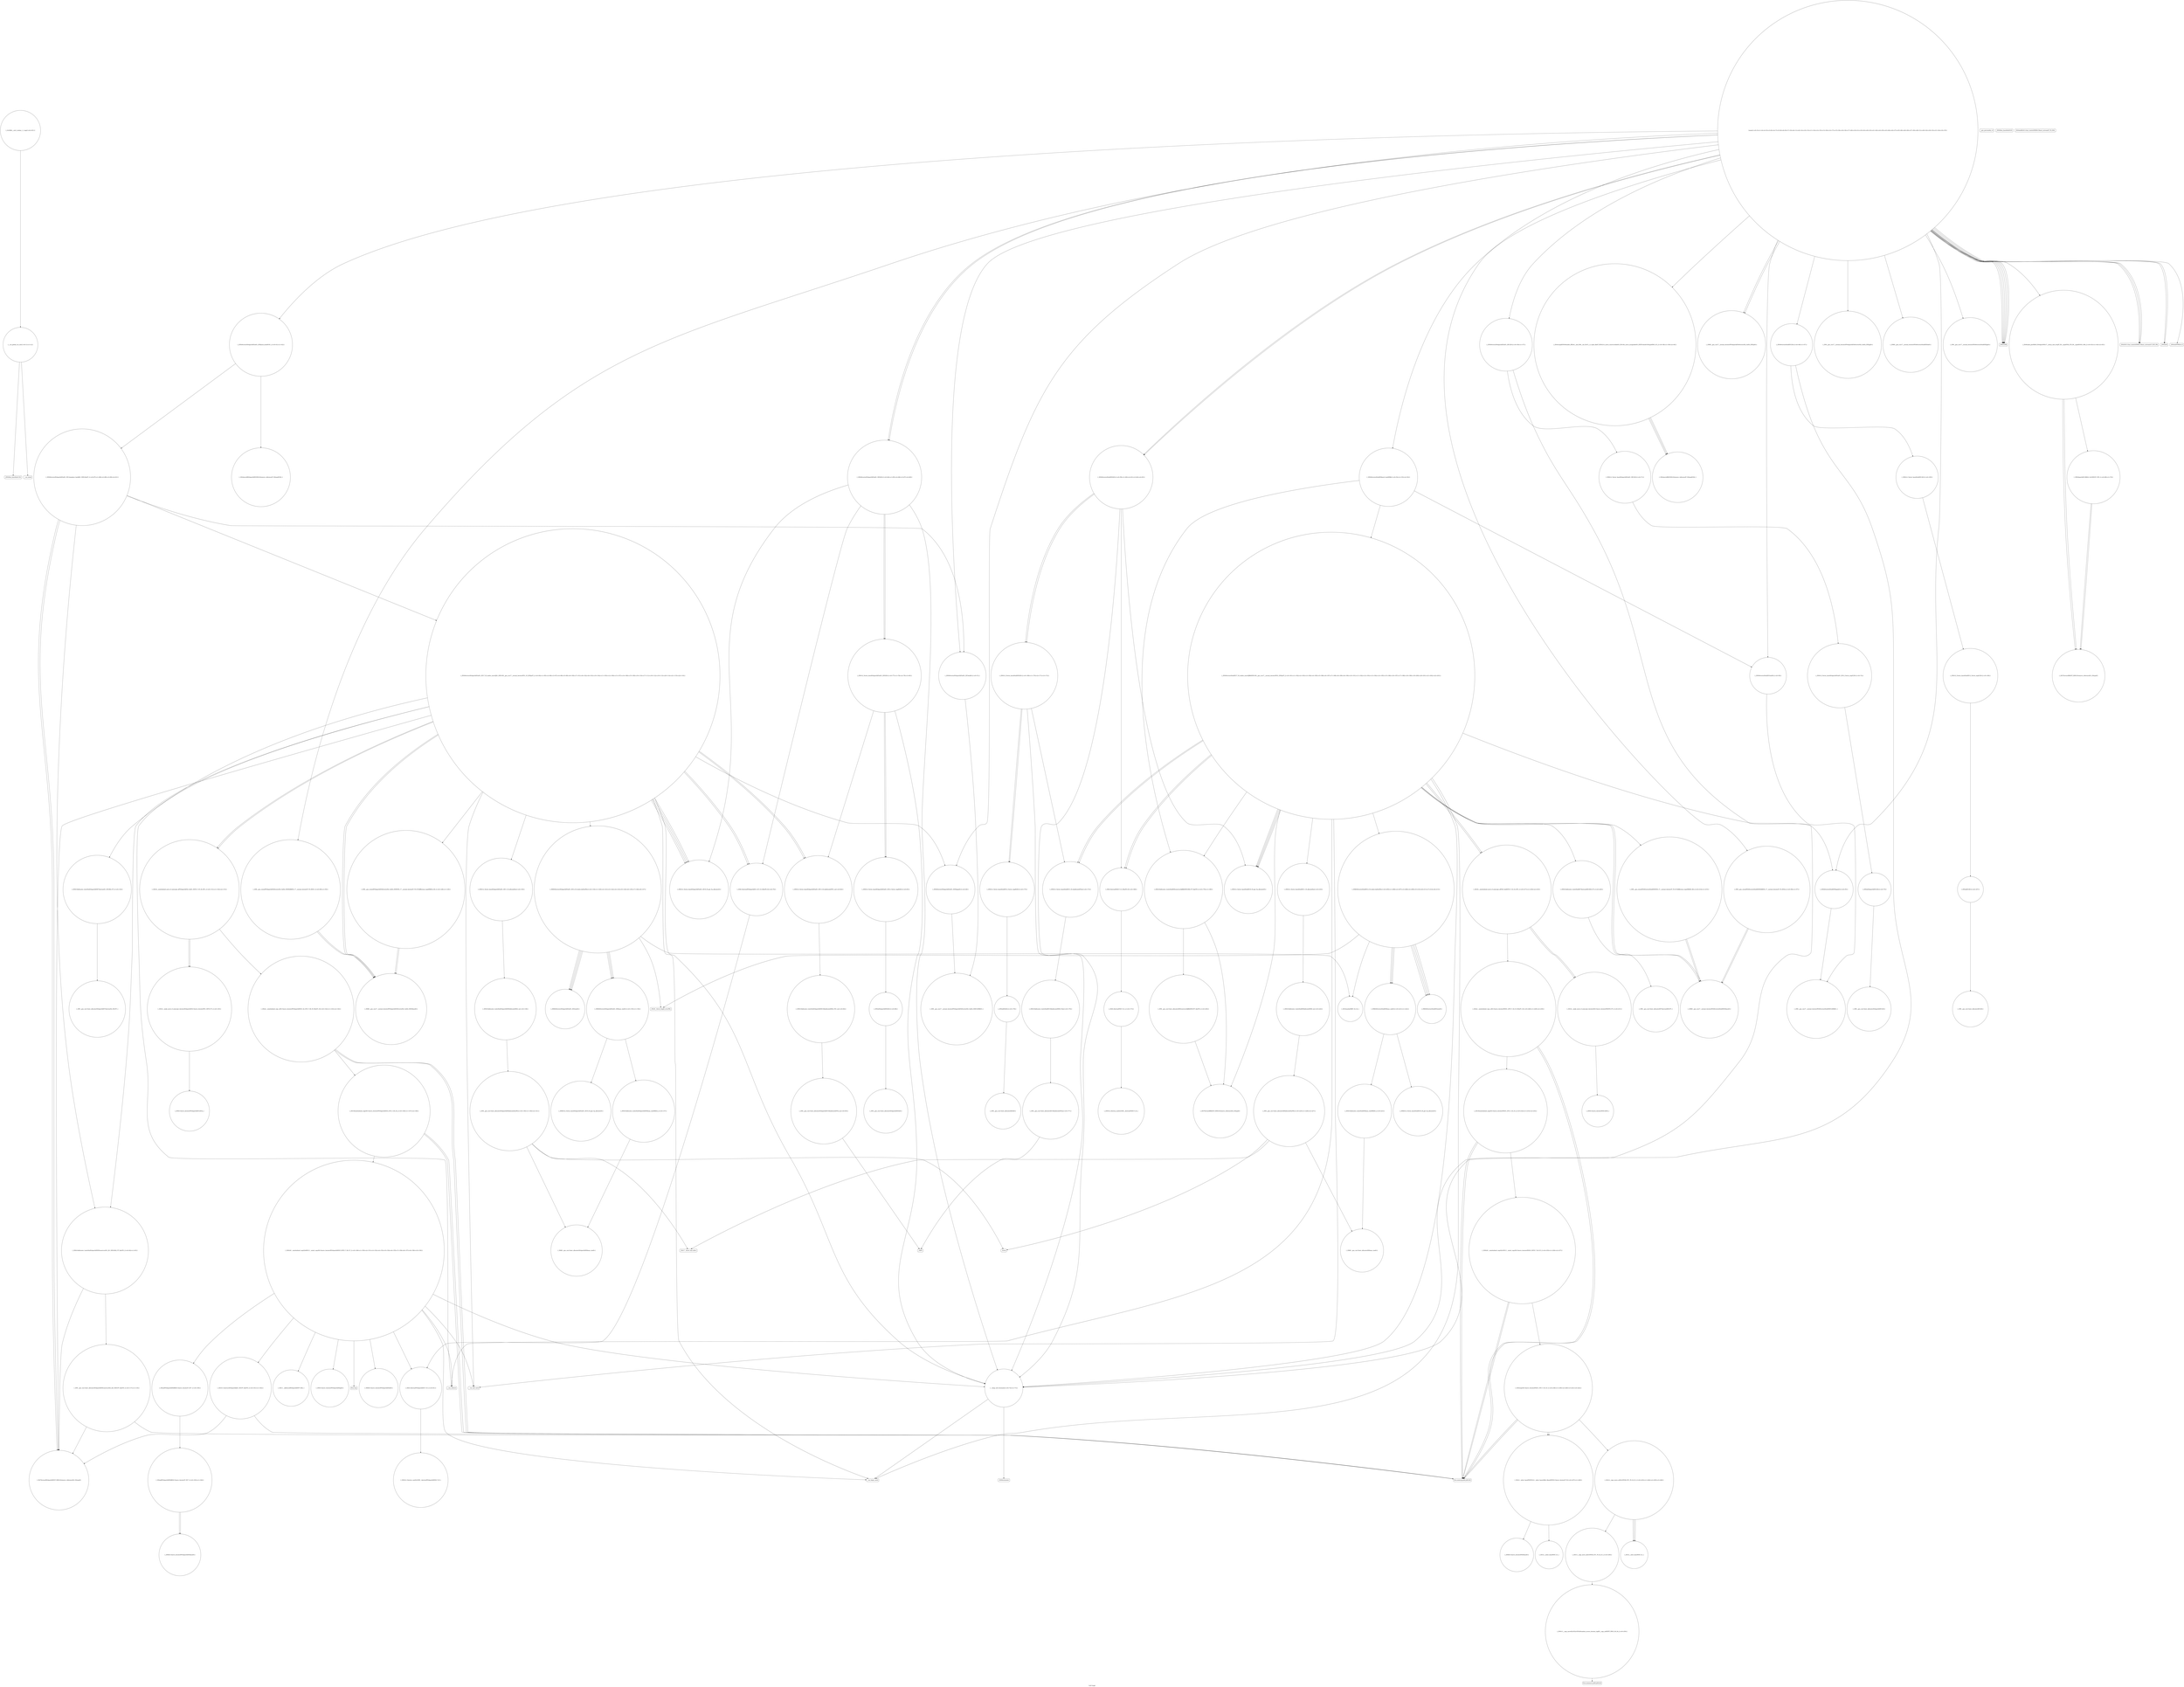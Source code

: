 digraph "Call Graph" {
	label="Call Graph";

	Node0x556dd7658fc0 [shape=record,shape=circle,label="{__cxx_global_var_init|{<s0>1|<s1>2}}"];
	Node0x556dd7658fc0:s0 -> Node0x556dd7659040[color=black];
	Node0x556dd7658fc0:s1 -> Node0x556dd790daa0[color=black];
	Node0x556dd7911640 [shape=record,shape=circle,label="{_ZN9__gnu_cxx13new_allocatorISt4pairIiiEE7destroyIS2_EEvPT_}"];
	Node0x556dd790dca0 [shape=record,shape=Mrecord,label="{__gxx_personality_v0}"];
	Node0x556dd790f1a0 [shape=record,shape=circle,label="{_ZNSt12_Vector_baseIiSaIiEED2Ev|{<s0>169|<s1>170|<s2>171|<s3>172}}"];
	Node0x556dd790f1a0:s0 -> Node0x556dd790f320[color=black];
	Node0x556dd790f1a0:s1 -> Node0x556dd790f3a0[color=black];
	Node0x556dd790f1a0:s2 -> Node0x556dd790f3a0[color=black];
	Node0x556dd790f1a0:s3 -> Node0x556dd790e920[color=black];
	Node0x556dd790e020 [shape=record,shape=circle,label="{_ZNSt6vectorISt4pairIiiESaIS1_EE3endEv|{<s0>51}}"];
	Node0x556dd790e020:s0 -> Node0x556dd790f620[color=black];
	Node0x556dd790f520 [shape=record,shape=circle,label="{_ZNSaIiED2Ev|{<s0>178}}"];
	Node0x556dd790f520:s0 -> Node0x556dd790f5a0[color=black];
	Node0x556dd790e3a0 [shape=record,shape=circle,label="{_ZN9__gnu_cxxneIPiSt6vectorIiSaIiEEEEbRKNS_17__normal_iteratorIT_T0_EESA_|{<s0>56|<s1>57}}"];
	Node0x556dd790e3a0:s0 -> Node0x556dd790faa0[color=black];
	Node0x556dd790e3a0:s1 -> Node0x556dd790faa0[color=black];
	Node0x556dd790f8a0 [shape=record,shape=circle,label="{_ZNKSt6vectorIiSaIiEE12_M_check_lenEmPKc|{<s0>205|<s1>206|<s2>207|<s3>208|<s4>209|<s5>210|<s6>211|<s7>212|<s8>213}}"];
	Node0x556dd790f8a0:s0 -> Node0x556dd790fba0[color=black];
	Node0x556dd790f8a0:s1 -> Node0x556dd790fc20[color=black];
	Node0x556dd790f8a0:s2 -> Node0x556dd7910b40[color=black];
	Node0x556dd790f8a0:s3 -> Node0x556dd790fc20[color=black];
	Node0x556dd790f8a0:s4 -> Node0x556dd790fc20[color=black];
	Node0x556dd790f8a0:s5 -> Node0x556dd7910bc0[color=black];
	Node0x556dd790f8a0:s6 -> Node0x556dd790fc20[color=black];
	Node0x556dd790f8a0:s7 -> Node0x556dd790fba0[color=black];
	Node0x556dd790f8a0:s8 -> Node0x556dd790fba0[color=black];
	Node0x556dd790e720 [shape=record,shape=circle,label="{_ZNSt6vectorISt4pairIiiESaIS1_EED2Ev|{<s0>64|<s1>65|<s2>66|<s3>67|<s4>68}}"];
	Node0x556dd790e720:s0 -> Node0x556dd790eca0[color=black];
	Node0x556dd790e720:s1 -> Node0x556dd790ec20[color=black];
	Node0x556dd790e720:s2 -> Node0x556dd790ed20[color=black];
	Node0x556dd790e720:s3 -> Node0x556dd790ed20[color=black];
	Node0x556dd790e720:s4 -> Node0x556dd790e920[color=black];
	Node0x556dd790fc20 [shape=record,shape=circle,label="{_ZNKSt6vectorIiSaIiEE4sizeEv}"];
	Node0x556dd790eaa0 [shape=record,shape=circle,label="{_ZNSt12_Vector_baseISt4pairIiiESaIS1_EE12_Vector_implC2Ev|{<s0>74}}"];
	Node0x556dd790eaa0:s0 -> Node0x556dd790eb20[color=black];
	Node0x556dd790ffa0 [shape=record,shape=circle,label="{_ZSt32__make_move_if_noexcept_iteratorIiSt13move_iteratorIPiEET0_PT_|{<s0>231}}"];
	Node0x556dd790ffa0:s0 -> Node0x556dd7913de0[color=black];
	Node0x556dd790ee20 [shape=record,shape=circle,label="{_ZNSt12_Destroy_auxILb1EE9__destroyIPSt4pairIiiEEEvT_S5_}"];
	Node0x556dd7913b60 [shape=record,shape=circle,label="{_ZSt12__niter_baseIPiET_S1_}"];
	Node0x556dd79101c0 [shape=record,shape=circle,label="{_ZN9__gnu_cxx13new_allocatorISt4pairIiiEED2Ev}"];
	Node0x556dd7913ee0 [shape=record,shape=circle,label="{_ZN9__gnu_cxx17__normal_iteratorIPiSt6vectorIiSaIiEEEC2ERKS1_}"];
	Node0x556dd7910540 [shape=record,shape=circle,label="{_ZN9__gnu_cxx13new_allocatorISt4pairIiiEE9constructIS2_JS2_EEEvPT_DpOT0_|{<s0>117|<s1>118}}"];
	Node0x556dd7910540:s0 -> Node0x556dd7910440[color=black];
	Node0x556dd7910540:s1 -> Node0x556dd79105c0[color=black];
	Node0x556dd79108c0 [shape=record,shape=circle,label="{_ZNSt16allocator_traitsISaISt4pairIiiEEE7destroyIS1_EEvRS2_PT_|{<s0>134}}"];
	Node0x556dd79108c0:s0 -> Node0x556dd7911640[color=black];
	Node0x556dd7910c40 [shape=record,shape=circle,label="{_ZNSt16allocator_traitsISaISt4pairIiiEEE8max_sizeERKS2_|{<s0>137}}"];
	Node0x556dd7910c40:s0 -> Node0x556dd7910d40[color=black];
	Node0x556dd7910fc0 [shape=record,shape=circle,label="{_ZSt22__uninitialized_copy_aISt13move_iteratorIPSt4pairIiiEES3_S2_ET0_T_S6_S5_RSaIT1_E|{<s0>142|<s1>143|<s2>144}}"];
	Node0x556dd7910fc0:s0 -> Node0x556dd79105c0[color=black];
	Node0x556dd7910fc0:s1 -> Node0x556dd79105c0[color=black];
	Node0x556dd7910fc0:s2 -> Node0x556dd79110c0[color=black];
	Node0x556dd7911340 [shape=record,shape=circle,label="{_ZNKSt13move_iteratorIPSt4pairIiiEEdeEv}"];
	Node0x556dd7659040 [shape=record,shape=Mrecord,label="{_ZNSt8ios_base4InitC1Ev}"];
	Node0x556dd79116c0 [shape=record,shape=circle,label="{_ZNSt12_Vector_baseIiSaIiEEC2Ev|{<s0>165}}"];
	Node0x556dd79116c0:s0 -> Node0x556dd7911740[color=black];
	Node0x556dd790dd20 [shape=record,shape=circle,label="{_ZSt4swapIiENSt9enable_ifIXsr6__and_ISt6__not_ISt15__is_tuple_likeIT_EESt21is_move_constructibleIS3_ESt18is_move_assignableIS3_EEE5valueEvE4typeERS3_SC_|{<s0>38|<s1>39|<s2>40}}"];
	Node0x556dd790dd20:s0 -> Node0x556dd7910240[color=black];
	Node0x556dd790dd20:s1 -> Node0x556dd7910240[color=black];
	Node0x556dd790dd20:s2 -> Node0x556dd7910240[color=black];
	Node0x556dd790f220 [shape=record,shape=circle,label="{_ZSt8_DestroyIPiEvT_S1_|{<s0>173}}"];
	Node0x556dd790f220:s0 -> Node0x556dd790f2a0[color=black];
	Node0x556dd790e0a0 [shape=record,shape=circle,label="{_ZNK9__gnu_cxx17__normal_iteratorIPSt4pairIiiESt6vectorIS2_SaIS2_EEEptEv}"];
	Node0x556dd790f5a0 [shape=record,shape=circle,label="{_ZN9__gnu_cxx13new_allocatorIiED2Ev}"];
	Node0x556dd790e420 [shape=record,shape=circle,label="{_ZNSt6vectorIiSaIiEE3endEv|{<s0>58}}"];
	Node0x556dd790e420:s0 -> Node0x556dd7913ee0[color=black];
	Node0x556dd790f920 [shape=record,shape=circle,label="{_ZN9__gnu_cxxmiIPiSt6vectorIiSaIiEEEENS_17__normal_iteratorIT_T0_E15difference_typeERKS8_SB_|{<s0>214|<s1>215}}"];
	Node0x556dd790f920:s0 -> Node0x556dd790faa0[color=black];
	Node0x556dd790f920:s1 -> Node0x556dd790faa0[color=black];
	Node0x556dd790e7a0 [shape=record,shape=circle,label="{_ZSt7forwardIRiEOT_RNSt16remove_referenceIS1_E4typeE}"];
	Node0x556dd790fca0 [shape=record,shape=circle,label="{_ZNSt16allocator_traitsISaIiEE8max_sizeERKS0_|{<s0>223}}"];
	Node0x556dd790fca0:s0 -> Node0x556dd790fda0[color=black];
	Node0x556dd790eb20 [shape=record,shape=circle,label="{_ZNSaISt4pairIiiEEC2Ev|{<s0>75}}"];
	Node0x556dd790eb20:s0 -> Node0x556dd790eba0[color=black];
	Node0x556dd7910020 [shape=record,shape=circle,label="{_ZSt18uninitialized_copyISt13move_iteratorIPiES1_ET0_T_S4_S3_|{<s0>232|<s1>233|<s2>234}}"];
	Node0x556dd7910020:s0 -> Node0x556dd79105c0[color=black];
	Node0x556dd7910020:s1 -> Node0x556dd79105c0[color=black];
	Node0x556dd7910020:s2 -> Node0x556dd79100a0[color=black];
	Node0x556dd790eea0 [shape=record,shape=circle,label="{_ZNSt12_Vector_baseISt4pairIiiESaIS1_EE13_M_deallocateEPS1_m|{<s0>82}}"];
	Node0x556dd790eea0:s0 -> Node0x556dd790efa0[color=black];
	Node0x556dd7913be0 [shape=record,shape=circle,label="{_ZNSt11__copy_moveILb1ELb1ESt26random_access_iterator_tagE8__copy_mIiEEPT_PKS3_S6_S4_|{<s0>250}}"];
	Node0x556dd7913be0:s0 -> Node0x556dd7913c60[color=black];
	Node0x556dd7910240 [shape=record,shape=circle,label="{_ZSt4moveIRiEONSt16remove_referenceIT_E4typeEOS2_}"];
	Node0x556dd7913f60 [shape=record,shape=circle,label="{_GLOBAL__sub_I_iceboy_1_1.cpp|{<s0>251}}"];
	Node0x556dd7913f60:s0 -> Node0x556dd7658fc0[color=black];
	Node0x556dd79105c0 [shape=record,shape=Mrecord,label="{llvm.memcpy.p0i8.p0i8.i64}"];
	Node0x556dd7910940 [shape=record,shape=Mrecord,label="{__cxa_rethrow}"];
	Node0x556dd7910cc0 [shape=record,shape=circle,label="{_ZNKSt12_Vector_baseISt4pairIiiESaIS1_EE19_M_get_Tp_allocatorEv}"];
	Node0x556dd7911040 [shape=record,shape=circle,label="{_ZSt32__make_move_if_noexcept_iteratorISt4pairIiiESt13move_iteratorIPS1_EET0_PT_|{<s0>145}}"];
	Node0x556dd7911040:s0 -> Node0x556dd79115c0[color=black];
	Node0x556dd79113c0 [shape=record,shape=circle,label="{_ZNSt13move_iteratorIPSt4pairIiiEEppEv}"];
	Node0x556dd790da20 [shape=record,shape=Mrecord,label="{_ZNSt8ios_base4InitD1Ev}"];
	Node0x556dd7911740 [shape=record,shape=circle,label="{_ZNSt12_Vector_baseIiSaIiEE12_Vector_implC2Ev|{<s0>166}}"];
	Node0x556dd7911740:s0 -> Node0x556dd79117c0[color=black];
	Node0x556dd790dda0 [shape=record,shape=circle,label="{_ZNSt6vectorISt4pairIiiESaIS1_EE9push_backEOS1_|{<s0>41|<s1>42}}"];
	Node0x556dd790dda0:s0 -> Node0x556dd7910340[color=black];
	Node0x556dd790dda0:s1 -> Node0x556dd79102c0[color=black];
	Node0x556dd790f2a0 [shape=record,shape=circle,label="{_ZNSt12_Destroy_auxILb1EE9__destroyIPiEEvT_S3_}"];
	Node0x556dd790e120 [shape=record,shape=circle,label="{_ZN9__gnu_cxx17__normal_iteratorIPSt4pairIiiESt6vectorIS2_SaIS2_EEEppEv}"];
	Node0x556dd790f620 [shape=record,shape=circle,label="{_ZN9__gnu_cxx17__normal_iteratorIPSt4pairIiiESt6vectorIS2_SaIS2_EEEC2ERKS3_}"];
	Node0x556dd790e4a0 [shape=record,shape=circle,label="{_ZNK9__gnu_cxx17__normal_iteratorIPiSt6vectorIiSaIiEEEdeEv}"];
	Node0x556dd790f9a0 [shape=record,shape=circle,label="{_ZNSt12_Vector_baseIiSaIiEE11_M_allocateEm|{<s0>216}}"];
	Node0x556dd790f9a0:s0 -> Node0x556dd790fe20[color=black];
	Node0x556dd790e820 [shape=record,shape=circle,label="{_ZNSt4pairIiiEC2IRiS2_Lb1EEEOT_OT0_|{<s0>69|<s1>70}}"];
	Node0x556dd790e820:s0 -> Node0x556dd790e7a0[color=black];
	Node0x556dd790e820:s1 -> Node0x556dd790e7a0[color=black];
	Node0x556dd790fd20 [shape=record,shape=circle,label="{_ZNKSt12_Vector_baseIiSaIiEE19_M_get_Tp_allocatorEv}"];
	Node0x556dd790eba0 [shape=record,shape=circle,label="{_ZN9__gnu_cxx13new_allocatorISt4pairIiiEEC2Ev}"];
	Node0x556dd79100a0 [shape=record,shape=circle,label="{_ZNSt20__uninitialized_copyILb1EE13__uninit_copyISt13move_iteratorIPiES3_EET0_T_S6_S5_|{<s0>235|<s1>236|<s2>237}}"];
	Node0x556dd79100a0:s0 -> Node0x556dd79105c0[color=black];
	Node0x556dd79100a0:s1 -> Node0x556dd79105c0[color=black];
	Node0x556dd79100a0:s2 -> Node0x556dd7913960[color=black];
	Node0x556dd790ef20 [shape=record,shape=circle,label="{_ZNSt12_Vector_baseISt4pairIiiESaIS1_EE12_Vector_implD2Ev|{<s0>83}}"];
	Node0x556dd790ef20:s0 -> Node0x556dd7910140[color=black];
	Node0x556dd7913c60 [shape=record,shape=Mrecord,label="{llvm.memmove.p0i8.p0i8.i64}"];
	Node0x556dd79102c0 [shape=record,shape=circle,label="{_ZNSt6vectorISt4pairIiiESaIS1_EE12emplace_backIJS1_EEEvDpOT_|{<s0>87|<s1>88|<s2>89|<s3>90|<s4>91}}"];
	Node0x556dd79102c0:s0 -> Node0x556dd7910440[color=black];
	Node0x556dd79102c0:s1 -> Node0x556dd79103c0[color=black];
	Node0x556dd79102c0:s2 -> Node0x556dd790e020[color=black];
	Node0x556dd79102c0:s3 -> Node0x556dd7910440[color=black];
	Node0x556dd79102c0:s4 -> Node0x556dd79104c0[color=black];
	Node0x556dd7910640 [shape=record,shape=circle,label="{_ZNKSt6vectorISt4pairIiiESaIS1_EE12_M_check_lenEmPKc|{<s0>119|<s1>120|<s2>121|<s3>122|<s4>123|<s5>124|<s6>125|<s7>126|<s8>127}}"];
	Node0x556dd7910640:s0 -> Node0x556dd7910a40[color=black];
	Node0x556dd7910640:s1 -> Node0x556dd7910ac0[color=black];
	Node0x556dd7910640:s2 -> Node0x556dd7910b40[color=black];
	Node0x556dd7910640:s3 -> Node0x556dd7910ac0[color=black];
	Node0x556dd7910640:s4 -> Node0x556dd7910ac0[color=black];
	Node0x556dd7910640:s5 -> Node0x556dd7910bc0[color=black];
	Node0x556dd7910640:s6 -> Node0x556dd7910ac0[color=black];
	Node0x556dd7910640:s7 -> Node0x556dd7910a40[color=black];
	Node0x556dd7910640:s8 -> Node0x556dd7910a40[color=black];
	Node0x556dd79109c0 [shape=record,shape=Mrecord,label="{__cxa_end_catch}"];
	Node0x556dd7910d40 [shape=record,shape=circle,label="{_ZNK9__gnu_cxx13new_allocatorISt4pairIiiEE8max_sizeEv}"];
	Node0x556dd79110c0 [shape=record,shape=circle,label="{_ZSt18uninitialized_copyISt13move_iteratorIPSt4pairIiiEES3_ET0_T_S6_S5_|{<s0>146|<s1>147|<s2>148}}"];
	Node0x556dd79110c0:s0 -> Node0x556dd79105c0[color=black];
	Node0x556dd79110c0:s1 -> Node0x556dd79105c0[color=black];
	Node0x556dd79110c0:s2 -> Node0x556dd7911140[color=black];
	Node0x556dd7911440 [shape=record,shape=Mrecord,label="{llvm.trap}"];
	Node0x556dd790daa0 [shape=record,shape=Mrecord,label="{__cxa_atexit}"];
	Node0x556dd79117c0 [shape=record,shape=circle,label="{_ZNSaIiEC2Ev|{<s0>167}}"];
	Node0x556dd79117c0:s0 -> Node0x556dd7911840[color=black];
	Node0x556dd790de20 [shape=record,shape=circle,label="{_ZSt9make_pairIRiS0_ESt4pairINSt17__decay_and_stripIT_E6__typeENS2_IT0_E6__typeEEOS3_OS6_|{<s0>43|<s1>44|<s2>45}}"];
	Node0x556dd790de20:s0 -> Node0x556dd790e7a0[color=black];
	Node0x556dd790de20:s1 -> Node0x556dd790e7a0[color=black];
	Node0x556dd790de20:s2 -> Node0x556dd790e820[color=black];
	Node0x556dd790f320 [shape=record,shape=circle,label="{_ZNSt12_Vector_baseIiSaIiEE13_M_deallocateEPim|{<s0>174}}"];
	Node0x556dd790f320:s0 -> Node0x556dd790f420[color=black];
	Node0x556dd790e1a0 [shape=record,shape=circle,label="{_ZNSt6vectorIiSaIiEE9push_backERKi|{<s0>52|<s1>53|<s2>54}}"];
	Node0x556dd790e1a0:s0 -> Node0x556dd790f6a0[color=black];
	Node0x556dd790e1a0:s1 -> Node0x556dd790e420[color=black];
	Node0x556dd790e1a0:s2 -> Node0x556dd790f720[color=black];
	Node0x556dd790f6a0 [shape=record,shape=circle,label="{_ZNSt16allocator_traitsISaIiEE9constructIiJRKiEEEvRS0_PT_DpOT0_|{<s0>179|<s1>180}}"];
	Node0x556dd790f6a0:s0 -> Node0x556dd790f820[color=black];
	Node0x556dd790f6a0:s1 -> Node0x556dd790f7a0[color=black];
	Node0x556dd790e520 [shape=record,shape=circle,label="{_ZN9__gnu_cxx17__normal_iteratorIPiSt6vectorIiSaIiEEEppEv}"];
	Node0x556dd790fa20 [shape=record,shape=circle,label="{_ZSt34__uninitialized_move_if_noexcept_aIPiS0_SaIiEET0_T_S3_S2_RT1_|{<s0>217|<s1>218|<s2>219}}"];
	Node0x556dd790fa20:s0 -> Node0x556dd790ffa0[color=black];
	Node0x556dd790fa20:s1 -> Node0x556dd790ffa0[color=black];
	Node0x556dd790fa20:s2 -> Node0x556dd790ff20[color=black];
	Node0x556dd790e8a0 [shape=record,shape=circle,label="{_ZNSt12_Vector_baseISt4pairIiiESaIS1_EEC2Ev|{<s0>71}}"];
	Node0x556dd790e8a0:s0 -> Node0x556dd790eaa0[color=black];
	Node0x556dd790fda0 [shape=record,shape=circle,label="{_ZNK9__gnu_cxx13new_allocatorIiE8max_sizeEv}"];
	Node0x556dd790ec20 [shape=record,shape=circle,label="{_ZSt8_DestroyIPSt4pairIiiES1_EvT_S3_RSaIT0_E|{<s0>76}}"];
	Node0x556dd790ec20:s0 -> Node0x556dd790eda0[color=black];
	Node0x556dd7913960 [shape=record,shape=circle,label="{_ZSt4copyISt13move_iteratorIPiES1_ET0_T_S4_S3_|{<s0>238|<s1>239|<s2>240|<s3>241|<s4>242}}"];
	Node0x556dd7913960:s0 -> Node0x556dd79105c0[color=black];
	Node0x556dd7913960:s1 -> Node0x556dd7913a60[color=black];
	Node0x556dd7913960:s2 -> Node0x556dd79105c0[color=black];
	Node0x556dd7913960:s3 -> Node0x556dd7913a60[color=black];
	Node0x556dd7913960:s4 -> Node0x556dd79139e0[color=black];
	Node0x556dd790efa0 [shape=record,shape=circle,label="{_ZNSt16allocator_traitsISaISt4pairIiiEEE10deallocateERS2_PS1_m|{<s0>84}}"];
	Node0x556dd790efa0:s0 -> Node0x556dd790f020[color=black];
	Node0x556dd7913ce0 [shape=record,shape=circle,label="{_ZSt12__miter_baseIPiET_S1_}"];
	Node0x556dd7910340 [shape=record,shape=circle,label="{_ZSt4moveIRSt4pairIiiEEONSt16remove_referenceIT_E4typeEOS4_}"];
	Node0x556dd79106c0 [shape=record,shape=circle,label="{_ZN9__gnu_cxxmiIPSt4pairIiiESt6vectorIS2_SaIS2_EEEENS_17__normal_iteratorIT_T0_E15difference_typeERKSA_SD_|{<s0>128|<s1>129}}"];
	Node0x556dd79106c0:s0 -> Node0x556dd7910840[color=black];
	Node0x556dd79106c0:s1 -> Node0x556dd7910840[color=black];
	Node0x556dd7910a40 [shape=record,shape=circle,label="{_ZNKSt6vectorISt4pairIiiESaIS1_EE8max_sizeEv|{<s0>135|<s1>136}}"];
	Node0x556dd7910a40:s0 -> Node0x556dd7910cc0[color=black];
	Node0x556dd7910a40:s1 -> Node0x556dd7910c40[color=black];
	Node0x556dd7910dc0 [shape=record,shape=circle,label="{_ZNSt16allocator_traitsISaISt4pairIiiEEE8allocateERS2_m|{<s0>138}}"];
	Node0x556dd7910dc0:s0 -> Node0x556dd7910e40[color=black];
	Node0x556dd7911140 [shape=record,shape=circle,label="{_ZNSt20__uninitialized_copyILb0EE13__uninit_copyISt13move_iteratorIPSt4pairIiiEES5_EET0_T_S8_S7_|{<s0>149|<s1>150|<s2>151|<s3>152|<s4>153|<s5>154|<s6>155|<s7>156|<s8>157|<s9>158|<s10>159}}"];
	Node0x556dd7911140:s0 -> Node0x556dd79111c0[color=black];
	Node0x556dd7911140:s1 -> Node0x556dd79112c0[color=black];
	Node0x556dd7911140:s2 -> Node0x556dd7911340[color=black];
	Node0x556dd7911140:s3 -> Node0x556dd7911240[color=black];
	Node0x556dd7911140:s4 -> Node0x556dd79113c0[color=black];
	Node0x556dd7911140:s5 -> Node0x556dd790e9a0[color=black];
	Node0x556dd7911140:s6 -> Node0x556dd790eda0[color=black];
	Node0x556dd7911140:s7 -> Node0x556dd7910940[color=black];
	Node0x556dd7911140:s8 -> Node0x556dd79109c0[color=black];
	Node0x556dd7911140:s9 -> Node0x556dd7911440[color=black];
	Node0x556dd7911140:s10 -> Node0x556dd790e920[color=black];
	Node0x556dd79114c0 [shape=record,shape=circle,label="{_ZSteqIPSt4pairIiiEEbRKSt13move_iteratorIT_ES7_|{<s0>163|<s1>164}}"];
	Node0x556dd79114c0:s0 -> Node0x556dd7911540[color=black];
	Node0x556dd79114c0:s1 -> Node0x556dd7911540[color=black];
	Node0x556dd790db20 [shape=record,shape=circle,label="{main|{<s0>3|<s1>4|<s2>5|<s3>6|<s4>7|<s5>8|<s6>9|<s7>10|<s8>11|<s9>12|<s10>13|<s11>14|<s12>15|<s13>16|<s14>17|<s15>18|<s16>19|<s17>20|<s18>21|<s19>22|<s20>23|<s21>24|<s22>25|<s23>26|<s24>27|<s25>28|<s26>29|<s27>30|<s28>31|<s29>32|<s30>33|<s31>34|<s32>35}}"];
	Node0x556dd790db20:s0 -> Node0x556dd790dba0[color=black];
	Node0x556dd790db20:s1 -> Node0x556dd790dba0[color=black];
	Node0x556dd790db20:s2 -> Node0x556dd790dc20[color=black];
	Node0x556dd790db20:s3 -> Node0x556dd790dba0[color=black];
	Node0x556dd790db20:s4 -> Node0x556dd790dba0[color=black];
	Node0x556dd790db20:s5 -> Node0x556dd790dd20[color=black];
	Node0x556dd790db20:s6 -> Node0x556dd790de20[color=black];
	Node0x556dd790db20:s7 -> Node0x556dd790dda0[color=black];
	Node0x556dd790db20:s8 -> Node0x556dd790dba0[color=black];
	Node0x556dd790db20:s9 -> Node0x556dd790dea0[color=black];
	Node0x556dd790db20:s10 -> Node0x556dd790dba0[color=black];
	Node0x556dd790db20:s11 -> Node0x556dd790df20[color=black];
	Node0x556dd790db20:s12 -> Node0x556dd790e020[color=black];
	Node0x556dd790db20:s13 -> Node0x556dd790dfa0[color=black];
	Node0x556dd790db20:s14 -> Node0x556dd790e0a0[color=black];
	Node0x556dd790db20:s15 -> Node0x556dd790e0a0[color=black];
	Node0x556dd790db20:s16 -> Node0x556dd790e6a0[color=black];
	Node0x556dd790db20:s17 -> Node0x556dd790e120[color=black];
	Node0x556dd790db20:s18 -> Node0x556dd790e1a0[color=black];
	Node0x556dd790db20:s19 -> Node0x556dd790e220[color=black];
	Node0x556dd790db20:s20 -> Node0x556dd790e2a0[color=black];
	Node0x556dd790db20:s21 -> Node0x556dd790e220[color=black];
	Node0x556dd790db20:s22 -> Node0x556dd790e320[color=black];
	Node0x556dd790db20:s23 -> Node0x556dd790e420[color=black];
	Node0x556dd790db20:s24 -> Node0x556dd790e3a0[color=black];
	Node0x556dd790db20:s25 -> Node0x556dd790e220[color=black];
	Node0x556dd790db20:s26 -> Node0x556dd790e4a0[color=black];
	Node0x556dd790db20:s27 -> Node0x556dd790e2a0[color=black];
	Node0x556dd790db20:s28 -> Node0x556dd790e520[color=black];
	Node0x556dd790db20:s29 -> Node0x556dd790e5a0[color=black];
	Node0x556dd790db20:s30 -> Node0x556dd790e6a0[color=black];
	Node0x556dd790db20:s31 -> Node0x556dd790e720[color=black];
	Node0x556dd790db20:s32 -> Node0x556dd790e720[color=black];
	Node0x556dd7911840 [shape=record,shape=circle,label="{_ZN9__gnu_cxx13new_allocatorIiEC2Ev}"];
	Node0x556dd790dea0 [shape=record,shape=circle,label="{_ZNSt6vectorIiSaIiEEC2Ev|{<s0>46|<s1>47}}"];
	Node0x556dd790dea0:s0 -> Node0x556dd79116c0[color=black];
	Node0x556dd790dea0:s1 -> Node0x556dd790e920[color=black];
	Node0x556dd790f3a0 [shape=record,shape=circle,label="{_ZNSt12_Vector_baseIiSaIiEE12_Vector_implD2Ev|{<s0>175}}"];
	Node0x556dd790f3a0:s0 -> Node0x556dd790f520[color=black];
	Node0x556dd790e220 [shape=record,shape=Mrecord,label="{_ZStlsISt11char_traitsIcEERSt13basic_ostreamIcT_ES5_PKc}"];
	Node0x556dd790f720 [shape=record,shape=circle,label="{_ZNSt6vectorIiSaIiEE17_M_realloc_insertIJRKiEEEvN9__gnu_cxx17__normal_iteratorIPiS1_EEDpOT_|{<s0>181|<s1>182|<s2>183|<s3>184|<s4>185|<s5>186|<s6>187|<s7>188|<s8>189|<s9>190|<s10>191|<s11>192|<s12>193|<s13>194|<s14>195|<s15>196|<s16>197|<s17>198|<s18>199|<s19>200|<s20>201|<s21>202|<s22>203}}"];
	Node0x556dd790f720:s0 -> Node0x556dd790f8a0[color=black];
	Node0x556dd790f720:s1 -> Node0x556dd790e320[color=black];
	Node0x556dd790f720:s2 -> Node0x556dd790f920[color=black];
	Node0x556dd790f720:s3 -> Node0x556dd790f9a0[color=black];
	Node0x556dd790f720:s4 -> Node0x556dd790f820[color=black];
	Node0x556dd790f720:s5 -> Node0x556dd790f6a0[color=black];
	Node0x556dd790f720:s6 -> Node0x556dd790faa0[color=black];
	Node0x556dd790f720:s7 -> Node0x556dd790f120[color=black];
	Node0x556dd790f720:s8 -> Node0x556dd790fa20[color=black];
	Node0x556dd790f720:s9 -> Node0x556dd790faa0[color=black];
	Node0x556dd790f720:s10 -> Node0x556dd790f120[color=black];
	Node0x556dd790f720:s11 -> Node0x556dd790fa20[color=black];
	Node0x556dd790f720:s12 -> Node0x556dd790e9a0[color=black];
	Node0x556dd790f720:s13 -> Node0x556dd790fb20[color=black];
	Node0x556dd790f720:s14 -> Node0x556dd79109c0[color=black];
	Node0x556dd790f720:s15 -> Node0x556dd790f120[color=black];
	Node0x556dd790f720:s16 -> Node0x556dd79118c0[color=black];
	Node0x556dd790f720:s17 -> Node0x556dd790f320[color=black];
	Node0x556dd790f720:s18 -> Node0x556dd7910940[color=black];
	Node0x556dd790f720:s19 -> Node0x556dd790f120[color=black];
	Node0x556dd790f720:s20 -> Node0x556dd79118c0[color=black];
	Node0x556dd790f720:s21 -> Node0x556dd790f320[color=black];
	Node0x556dd790f720:s22 -> Node0x556dd790e920[color=black];
	Node0x556dd790e5a0 [shape=record,shape=Mrecord,label="{_ZNSolsEPFRSoS_E}"];
	Node0x556dd790faa0 [shape=record,shape=circle,label="{_ZNK9__gnu_cxx17__normal_iteratorIPiSt6vectorIiSaIiEEE4baseEv}"];
	Node0x556dd790e920 [shape=record,shape=circle,label="{__clang_call_terminate|{<s0>72|<s1>73}}"];
	Node0x556dd790e920:s0 -> Node0x556dd790e9a0[color=black];
	Node0x556dd790e920:s1 -> Node0x556dd790ea20[color=black];
	Node0x556dd790fe20 [shape=record,shape=circle,label="{_ZNSt16allocator_traitsISaIiEE8allocateERS0_m|{<s0>224}}"];
	Node0x556dd790fe20:s0 -> Node0x556dd790fea0[color=black];
	Node0x556dd790eca0 [shape=record,shape=circle,label="{_ZNSt12_Vector_baseISt4pairIiiESaIS1_EE19_M_get_Tp_allocatorEv}"];
	Node0x556dd79139e0 [shape=record,shape=circle,label="{_ZSt14__copy_move_a2ILb1EPiS0_ET1_T0_S2_S1_|{<s0>243|<s1>244|<s2>245|<s3>246}}"];
	Node0x556dd79139e0:s0 -> Node0x556dd7913b60[color=black];
	Node0x556dd79139e0:s1 -> Node0x556dd7913b60[color=black];
	Node0x556dd79139e0:s2 -> Node0x556dd7913b60[color=black];
	Node0x556dd79139e0:s3 -> Node0x556dd7913ae0[color=black];
	Node0x556dd790f020 [shape=record,shape=circle,label="{_ZN9__gnu_cxx13new_allocatorISt4pairIiiEE10deallocateEPS2_m|{<s0>85}}"];
	Node0x556dd790f020:s0 -> Node0x556dd790f0a0[color=black];
	Node0x556dd7913d60 [shape=record,shape=circle,label="{_ZNKSt13move_iteratorIPiE4baseEv}"];
	Node0x556dd79103c0 [shape=record,shape=circle,label="{_ZNSt16allocator_traitsISaISt4pairIiiEEE9constructIS1_JS1_EEEvRS2_PT_DpOT0_|{<s0>92|<s1>93}}"];
	Node0x556dd79103c0:s0 -> Node0x556dd7910440[color=black];
	Node0x556dd79103c0:s1 -> Node0x556dd7910540[color=black];
	Node0x556dd7910740 [shape=record,shape=circle,label="{_ZNSt12_Vector_baseISt4pairIiiESaIS1_EE11_M_allocateEm|{<s0>130}}"];
	Node0x556dd7910740:s0 -> Node0x556dd7910dc0[color=black];
	Node0x556dd7910ac0 [shape=record,shape=circle,label="{_ZNKSt6vectorISt4pairIiiESaIS1_EE4sizeEv}"];
	Node0x556dd7910e40 [shape=record,shape=circle,label="{_ZN9__gnu_cxx13new_allocatorISt4pairIiiEE8allocateEmPKv|{<s0>139|<s1>140|<s2>141}}"];
	Node0x556dd7910e40:s0 -> Node0x556dd7910d40[color=black];
	Node0x556dd7910e40:s1 -> Node0x556dd7910ec0[color=black];
	Node0x556dd7910e40:s2 -> Node0x556dd7910f40[color=black];
	Node0x556dd79111c0 [shape=record,shape=circle,label="{_ZStneIPSt4pairIiiEEbRKSt13move_iteratorIT_ES7_|{<s0>160}}"];
	Node0x556dd79111c0:s0 -> Node0x556dd79114c0[color=black];
	Node0x556dd7911540 [shape=record,shape=circle,label="{_ZNKSt13move_iteratorIPSt4pairIiiEE4baseEv}"];
	Node0x556dd790dba0 [shape=record,shape=Mrecord,label="{_ZNSirsERi}"];
	Node0x556dd79118c0 [shape=record,shape=circle,label="{_ZSt8_DestroyIPiiEvT_S1_RSaIT0_E|{<s0>168}}"];
	Node0x556dd79118c0:s0 -> Node0x556dd790f220[color=black];
	Node0x556dd790df20 [shape=record,shape=circle,label="{_ZNSt6vectorISt4pairIiiESaIS1_EE5beginEv|{<s0>48}}"];
	Node0x556dd790df20:s0 -> Node0x556dd790f620[color=black];
	Node0x556dd790f420 [shape=record,shape=circle,label="{_ZNSt16allocator_traitsISaIiEE10deallocateERS0_Pim|{<s0>176}}"];
	Node0x556dd790f420:s0 -> Node0x556dd790f4a0[color=black];
	Node0x556dd790e2a0 [shape=record,shape=Mrecord,label="{_ZNSolsEi}"];
	Node0x556dd790f7a0 [shape=record,shape=circle,label="{_ZN9__gnu_cxx13new_allocatorIiE9constructIiJRKiEEEvPT_DpOT0_|{<s0>204}}"];
	Node0x556dd790f7a0:s0 -> Node0x556dd790f820[color=black];
	Node0x556dd790e620 [shape=record,shape=Mrecord,label="{_ZSt4endlIcSt11char_traitsIcEERSt13basic_ostreamIT_T0_ES6_}"];
	Node0x556dd790fb20 [shape=record,shape=circle,label="{_ZNSt16allocator_traitsISaIiEE7destroyIiEEvRS0_PT_|{<s0>220}}"];
	Node0x556dd790fb20:s0 -> Node0x556dd7913e60[color=black];
	Node0x556dd790e9a0 [shape=record,shape=Mrecord,label="{__cxa_begin_catch}"];
	Node0x556dd790fea0 [shape=record,shape=circle,label="{_ZN9__gnu_cxx13new_allocatorIiE8allocateEmPKv|{<s0>225|<s1>226|<s2>227}}"];
	Node0x556dd790fea0:s0 -> Node0x556dd790fda0[color=black];
	Node0x556dd790fea0:s1 -> Node0x556dd7910ec0[color=black];
	Node0x556dd790fea0:s2 -> Node0x556dd7910f40[color=black];
	Node0x556dd790ed20 [shape=record,shape=circle,label="{_ZNSt12_Vector_baseISt4pairIiiESaIS1_EED2Ev|{<s0>77|<s1>78|<s2>79|<s3>80}}"];
	Node0x556dd790ed20:s0 -> Node0x556dd790eea0[color=black];
	Node0x556dd790ed20:s1 -> Node0x556dd790ef20[color=black];
	Node0x556dd790ed20:s2 -> Node0x556dd790ef20[color=black];
	Node0x556dd790ed20:s3 -> Node0x556dd790e920[color=black];
	Node0x556dd7913a60 [shape=record,shape=circle,label="{_ZSt12__miter_baseIPiEDTcl12__miter_basecldtfp_4baseEEESt13move_iteratorIT_E|{<s0>247|<s1>248}}"];
	Node0x556dd7913a60:s0 -> Node0x556dd7913d60[color=black];
	Node0x556dd7913a60:s1 -> Node0x556dd7913ce0[color=black];
	Node0x556dd790f0a0 [shape=record,shape=Mrecord,label="{_ZdlPv}"];
	Node0x556dd7913de0 [shape=record,shape=circle,label="{_ZNSt13move_iteratorIPiEC2ES0_}"];
	Node0x556dd7910440 [shape=record,shape=circle,label="{_ZSt7forwardISt4pairIiiEEOT_RNSt16remove_referenceIS2_E4typeE}"];
	Node0x556dd79107c0 [shape=record,shape=circle,label="{_ZSt34__uninitialized_move_if_noexcept_aIPSt4pairIiiES2_SaIS1_EET0_T_S5_S4_RT1_|{<s0>131|<s1>132|<s2>133}}"];
	Node0x556dd79107c0:s0 -> Node0x556dd7911040[color=black];
	Node0x556dd79107c0:s1 -> Node0x556dd7911040[color=black];
	Node0x556dd79107c0:s2 -> Node0x556dd7910fc0[color=black];
	Node0x556dd7910b40 [shape=record,shape=Mrecord,label="{_ZSt20__throw_length_errorPKc}"];
	Node0x556dd7910ec0 [shape=record,shape=Mrecord,label="{_ZSt17__throw_bad_allocv}"];
	Node0x556dd7911240 [shape=record,shape=circle,label="{_ZSt10_ConstructISt4pairIiiEJS1_EEvPT_DpOT0_|{<s0>161|<s1>162}}"];
	Node0x556dd7911240:s0 -> Node0x556dd7910440[color=black];
	Node0x556dd7911240:s1 -> Node0x556dd79105c0[color=black];
	Node0x556dd79115c0 [shape=record,shape=circle,label="{_ZNSt13move_iteratorIPSt4pairIiiEEC2ES2_}"];
	Node0x556dd790dc20 [shape=record,shape=circle,label="{_ZNSt6vectorISt4pairIiiESaIS1_EEC2Ev|{<s0>36|<s1>37}}"];
	Node0x556dd790dc20:s0 -> Node0x556dd790e8a0[color=black];
	Node0x556dd790dc20:s1 -> Node0x556dd790e920[color=black];
	Node0x556dd790f120 [shape=record,shape=circle,label="{_ZNSt12_Vector_baseIiSaIiEE19_M_get_Tp_allocatorEv}"];
	Node0x556dd790dfa0 [shape=record,shape=circle,label="{_ZN9__gnu_cxxneIPSt4pairIiiESt6vectorIS2_SaIS2_EEEEbRKNS_17__normal_iteratorIT_T0_EESC_|{<s0>49|<s1>50}}"];
	Node0x556dd790dfa0:s0 -> Node0x556dd7910840[color=black];
	Node0x556dd790dfa0:s1 -> Node0x556dd7910840[color=black];
	Node0x556dd790f4a0 [shape=record,shape=circle,label="{_ZN9__gnu_cxx13new_allocatorIiE10deallocateEPim|{<s0>177}}"];
	Node0x556dd790f4a0:s0 -> Node0x556dd790f0a0[color=black];
	Node0x556dd790e320 [shape=record,shape=circle,label="{_ZNSt6vectorIiSaIiEE5beginEv|{<s0>55}}"];
	Node0x556dd790e320:s0 -> Node0x556dd7913ee0[color=black];
	Node0x556dd790f820 [shape=record,shape=circle,label="{_ZSt7forwardIRKiEOT_RNSt16remove_referenceIS2_E4typeE}"];
	Node0x556dd790e6a0 [shape=record,shape=circle,label="{_ZNSt6vectorIiSaIiEED2Ev|{<s0>59|<s1>60|<s2>61|<s3>62|<s4>63}}"];
	Node0x556dd790e6a0:s0 -> Node0x556dd790f120[color=black];
	Node0x556dd790e6a0:s1 -> Node0x556dd79118c0[color=black];
	Node0x556dd790e6a0:s2 -> Node0x556dd790f1a0[color=black];
	Node0x556dd790e6a0:s3 -> Node0x556dd790f1a0[color=black];
	Node0x556dd790e6a0:s4 -> Node0x556dd790e920[color=black];
	Node0x556dd790fba0 [shape=record,shape=circle,label="{_ZNKSt6vectorIiSaIiEE8max_sizeEv|{<s0>221|<s1>222}}"];
	Node0x556dd790fba0:s0 -> Node0x556dd790fd20[color=black];
	Node0x556dd790fba0:s1 -> Node0x556dd790fca0[color=black];
	Node0x556dd790ea20 [shape=record,shape=Mrecord,label="{_ZSt9terminatev}"];
	Node0x556dd790ff20 [shape=record,shape=circle,label="{_ZSt22__uninitialized_copy_aISt13move_iteratorIPiES1_iET0_T_S4_S3_RSaIT1_E|{<s0>228|<s1>229|<s2>230}}"];
	Node0x556dd790ff20:s0 -> Node0x556dd79105c0[color=black];
	Node0x556dd790ff20:s1 -> Node0x556dd79105c0[color=black];
	Node0x556dd790ff20:s2 -> Node0x556dd7910020[color=black];
	Node0x556dd790eda0 [shape=record,shape=circle,label="{_ZSt8_DestroyIPSt4pairIiiEEvT_S3_|{<s0>81}}"];
	Node0x556dd790eda0:s0 -> Node0x556dd790ee20[color=black];
	Node0x556dd7913ae0 [shape=record,shape=circle,label="{_ZSt13__copy_move_aILb1EPiS0_ET1_T0_S2_S1_|{<s0>249}}"];
	Node0x556dd7913ae0:s0 -> Node0x556dd7913be0[color=black];
	Node0x556dd7910140 [shape=record,shape=circle,label="{_ZNSaISt4pairIiiEED2Ev|{<s0>86}}"];
	Node0x556dd7910140:s0 -> Node0x556dd79101c0[color=black];
	Node0x556dd7913e60 [shape=record,shape=circle,label="{_ZN9__gnu_cxx13new_allocatorIiE7destroyIiEEvPT_}"];
	Node0x556dd79104c0 [shape=record,shape=circle,label="{_ZNSt6vectorISt4pairIiiESaIS1_EE17_M_realloc_insertIJS1_EEEvN9__gnu_cxx17__normal_iteratorIPS1_S3_EEDpOT_|{<s0>94|<s1>95|<s2>96|<s3>97|<s4>98|<s5>99|<s6>100|<s7>101|<s8>102|<s9>103|<s10>104|<s11>105|<s12>106|<s13>107|<s14>108|<s15>109|<s16>110|<s17>111|<s18>112|<s19>113|<s20>114|<s21>115|<s22>116}}"];
	Node0x556dd79104c0:s0 -> Node0x556dd7910640[color=black];
	Node0x556dd79104c0:s1 -> Node0x556dd790df20[color=black];
	Node0x556dd79104c0:s2 -> Node0x556dd79106c0[color=black];
	Node0x556dd79104c0:s3 -> Node0x556dd7910740[color=black];
	Node0x556dd79104c0:s4 -> Node0x556dd7910440[color=black];
	Node0x556dd79104c0:s5 -> Node0x556dd79103c0[color=black];
	Node0x556dd79104c0:s6 -> Node0x556dd7910840[color=black];
	Node0x556dd79104c0:s7 -> Node0x556dd790eca0[color=black];
	Node0x556dd79104c0:s8 -> Node0x556dd79107c0[color=black];
	Node0x556dd79104c0:s9 -> Node0x556dd7910840[color=black];
	Node0x556dd79104c0:s10 -> Node0x556dd790eca0[color=black];
	Node0x556dd79104c0:s11 -> Node0x556dd79107c0[color=black];
	Node0x556dd79104c0:s12 -> Node0x556dd790e9a0[color=black];
	Node0x556dd79104c0:s13 -> Node0x556dd79108c0[color=black];
	Node0x556dd79104c0:s14 -> Node0x556dd79109c0[color=black];
	Node0x556dd79104c0:s15 -> Node0x556dd790eca0[color=black];
	Node0x556dd79104c0:s16 -> Node0x556dd790ec20[color=black];
	Node0x556dd79104c0:s17 -> Node0x556dd790eea0[color=black];
	Node0x556dd79104c0:s18 -> Node0x556dd7910940[color=black];
	Node0x556dd79104c0:s19 -> Node0x556dd790eca0[color=black];
	Node0x556dd79104c0:s20 -> Node0x556dd790ec20[color=black];
	Node0x556dd79104c0:s21 -> Node0x556dd790eea0[color=black];
	Node0x556dd79104c0:s22 -> Node0x556dd790e920[color=black];
	Node0x556dd7910840 [shape=record,shape=circle,label="{_ZNK9__gnu_cxx17__normal_iteratorIPSt4pairIiiESt6vectorIS2_SaIS2_EEE4baseEv}"];
	Node0x556dd7910bc0 [shape=record,shape=circle,label="{_ZSt3maxImERKT_S2_S2_}"];
	Node0x556dd7910f40 [shape=record,shape=Mrecord,label="{_Znwm}"];
	Node0x556dd79112c0 [shape=record,shape=circle,label="{_ZSt11__addressofISt4pairIiiEEPT_RS2_}"];
}

